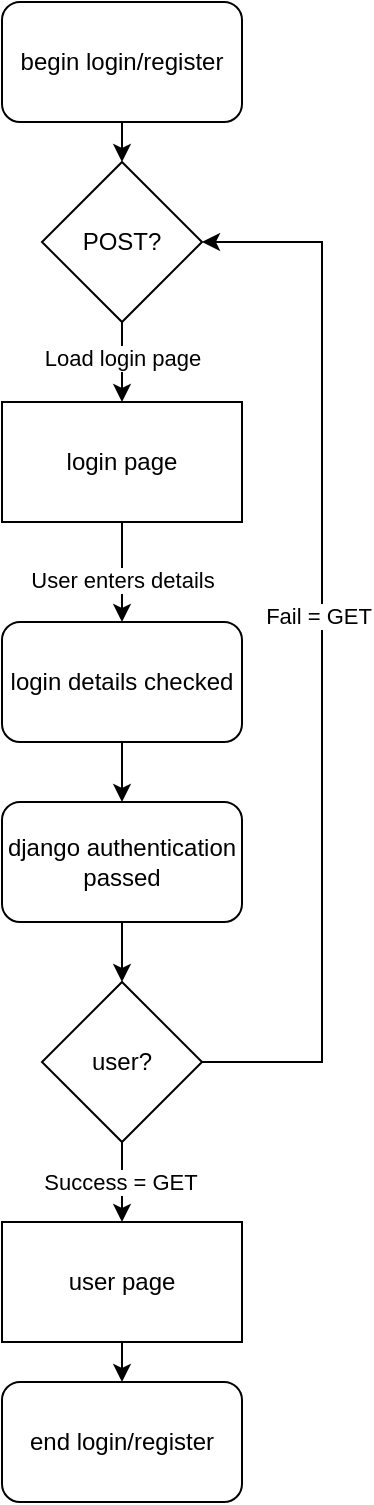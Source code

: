 <mxfile version="24.8.4">
  <diagram name="Page-1" id="X9dftWcr-_qkQx8xd6QC">
    <mxGraphModel dx="1363" dy="866" grid="1" gridSize="10" guides="1" tooltips="1" connect="1" arrows="1" fold="1" page="1" pageScale="1" pageWidth="827" pageHeight="1169" math="0" shadow="0">
      <root>
        <mxCell id="0" />
        <mxCell id="1" parent="0" />
        <mxCell id="YGRpBU-1YuHMAziia5uC-29" style="edgeStyle=orthogonalEdgeStyle;rounded=0;orthogonalLoop=1;jettySize=auto;html=1;exitX=0.5;exitY=1;exitDx=0;exitDy=0;entryX=0.5;entryY=0;entryDx=0;entryDy=0;" edge="1" parent="1" source="YGRpBU-1YuHMAziia5uC-10" target="YGRpBU-1YuHMAziia5uC-11">
          <mxGeometry relative="1" as="geometry" />
        </mxCell>
        <mxCell id="YGRpBU-1YuHMAziia5uC-10" value="begin login/register" style="rounded=1;whiteSpace=wrap;html=1;" vertex="1" parent="1">
          <mxGeometry x="10" y="10" width="120" height="60" as="geometry" />
        </mxCell>
        <mxCell id="YGRpBU-1YuHMAziia5uC-30" style="edgeStyle=orthogonalEdgeStyle;rounded=0;orthogonalLoop=1;jettySize=auto;html=1;exitX=0.5;exitY=1;exitDx=0;exitDy=0;entryX=0.5;entryY=0;entryDx=0;entryDy=0;" edge="1" parent="1" source="YGRpBU-1YuHMAziia5uC-11" target="YGRpBU-1YuHMAziia5uC-16">
          <mxGeometry relative="1" as="geometry" />
        </mxCell>
        <mxCell id="YGRpBU-1YuHMAziia5uC-31" value="Load login page" style="edgeLabel;html=1;align=center;verticalAlign=middle;resizable=0;points=[];" vertex="1" connectable="0" parent="YGRpBU-1YuHMAziia5uC-30">
          <mxGeometry x="-0.108" relative="1" as="geometry">
            <mxPoint as="offset" />
          </mxGeometry>
        </mxCell>
        <mxCell id="YGRpBU-1YuHMAziia5uC-11" value="POST?" style="rhombus;whiteSpace=wrap;html=1;" vertex="1" parent="1">
          <mxGeometry x="30" y="90" width="80" height="80" as="geometry" />
        </mxCell>
        <mxCell id="YGRpBU-1YuHMAziia5uC-33" style="edgeStyle=orthogonalEdgeStyle;rounded=0;orthogonalLoop=1;jettySize=auto;html=1;entryX=0.5;entryY=0;entryDx=0;entryDy=0;" edge="1" parent="1" source="YGRpBU-1YuHMAziia5uC-12" target="YGRpBU-1YuHMAziia5uC-13">
          <mxGeometry relative="1" as="geometry" />
        </mxCell>
        <mxCell id="YGRpBU-1YuHMAziia5uC-12" value="login details checked" style="rounded=1;whiteSpace=wrap;html=1;" vertex="1" parent="1">
          <mxGeometry x="10" y="320" width="120" height="60" as="geometry" />
        </mxCell>
        <mxCell id="YGRpBU-1YuHMAziia5uC-35" style="edgeStyle=orthogonalEdgeStyle;rounded=0;orthogonalLoop=1;jettySize=auto;html=1;entryX=0.5;entryY=0;entryDx=0;entryDy=0;" edge="1" parent="1" source="YGRpBU-1YuHMAziia5uC-13" target="YGRpBU-1YuHMAziia5uC-14">
          <mxGeometry relative="1" as="geometry" />
        </mxCell>
        <mxCell id="YGRpBU-1YuHMAziia5uC-13" value="django authentication passed" style="rounded=1;whiteSpace=wrap;html=1;" vertex="1" parent="1">
          <mxGeometry x="10" y="410" width="120" height="60" as="geometry" />
        </mxCell>
        <mxCell id="YGRpBU-1YuHMAziia5uC-26" style="edgeStyle=orthogonalEdgeStyle;rounded=0;orthogonalLoop=1;jettySize=auto;html=1;entryX=0.5;entryY=0;entryDx=0;entryDy=0;" edge="1" parent="1" source="YGRpBU-1YuHMAziia5uC-14" target="YGRpBU-1YuHMAziia5uC-15">
          <mxGeometry relative="1" as="geometry" />
        </mxCell>
        <mxCell id="YGRpBU-1YuHMAziia5uC-27" value="Success = GET" style="edgeLabel;html=1;align=center;verticalAlign=middle;resizable=0;points=[];" vertex="1" connectable="0" parent="YGRpBU-1YuHMAziia5uC-26">
          <mxGeometry y="-1" relative="1" as="geometry">
            <mxPoint as="offset" />
          </mxGeometry>
        </mxCell>
        <mxCell id="YGRpBU-1YuHMAziia5uC-36" style="edgeStyle=orthogonalEdgeStyle;rounded=0;orthogonalLoop=1;jettySize=auto;html=1;entryX=1;entryY=0.5;entryDx=0;entryDy=0;" edge="1" parent="1" source="YGRpBU-1YuHMAziia5uC-14" target="YGRpBU-1YuHMAziia5uC-11">
          <mxGeometry relative="1" as="geometry">
            <Array as="points">
              <mxPoint x="170" y="540" />
              <mxPoint x="170" y="130" />
            </Array>
          </mxGeometry>
        </mxCell>
        <mxCell id="YGRpBU-1YuHMAziia5uC-37" value="Fail = GET" style="edgeLabel;html=1;align=center;verticalAlign=middle;resizable=0;points=[];" vertex="1" connectable="0" parent="YGRpBU-1YuHMAziia5uC-36">
          <mxGeometry x="0.069" y="2" relative="1" as="geometry">
            <mxPoint as="offset" />
          </mxGeometry>
        </mxCell>
        <mxCell id="YGRpBU-1YuHMAziia5uC-14" value="user?" style="rhombus;whiteSpace=wrap;html=1;" vertex="1" parent="1">
          <mxGeometry x="30" y="500" width="80" height="80" as="geometry" />
        </mxCell>
        <mxCell id="YGRpBU-1YuHMAziia5uC-28" style="edgeStyle=orthogonalEdgeStyle;rounded=0;orthogonalLoop=1;jettySize=auto;html=1;exitX=0.5;exitY=1;exitDx=0;exitDy=0;entryX=0.5;entryY=0;entryDx=0;entryDy=0;" edge="1" parent="1" source="YGRpBU-1YuHMAziia5uC-15" target="YGRpBU-1YuHMAziia5uC-17">
          <mxGeometry relative="1" as="geometry" />
        </mxCell>
        <mxCell id="YGRpBU-1YuHMAziia5uC-15" value="user page" style="rounded=0;whiteSpace=wrap;html=1;" vertex="1" parent="1">
          <mxGeometry x="10" y="620" width="120" height="60" as="geometry" />
        </mxCell>
        <mxCell id="YGRpBU-1YuHMAziia5uC-32" style="edgeStyle=orthogonalEdgeStyle;rounded=0;orthogonalLoop=1;jettySize=auto;html=1;entryX=0.5;entryY=0;entryDx=0;entryDy=0;" edge="1" parent="1" source="YGRpBU-1YuHMAziia5uC-16" target="YGRpBU-1YuHMAziia5uC-12">
          <mxGeometry relative="1" as="geometry" />
        </mxCell>
        <mxCell id="YGRpBU-1YuHMAziia5uC-34" value="User enters details" style="edgeLabel;html=1;align=center;verticalAlign=middle;resizable=0;points=[];" vertex="1" connectable="0" parent="YGRpBU-1YuHMAziia5uC-32">
          <mxGeometry x="0.135" relative="1" as="geometry">
            <mxPoint as="offset" />
          </mxGeometry>
        </mxCell>
        <mxCell id="YGRpBU-1YuHMAziia5uC-16" value="login page" style="rounded=0;whiteSpace=wrap;html=1;" vertex="1" parent="1">
          <mxGeometry x="10" y="210" width="120" height="60" as="geometry" />
        </mxCell>
        <mxCell id="YGRpBU-1YuHMAziia5uC-17" value="end login/register" style="rounded=1;whiteSpace=wrap;html=1;" vertex="1" parent="1">
          <mxGeometry x="10" y="700" width="120" height="60" as="geometry" />
        </mxCell>
      </root>
    </mxGraphModel>
  </diagram>
</mxfile>
